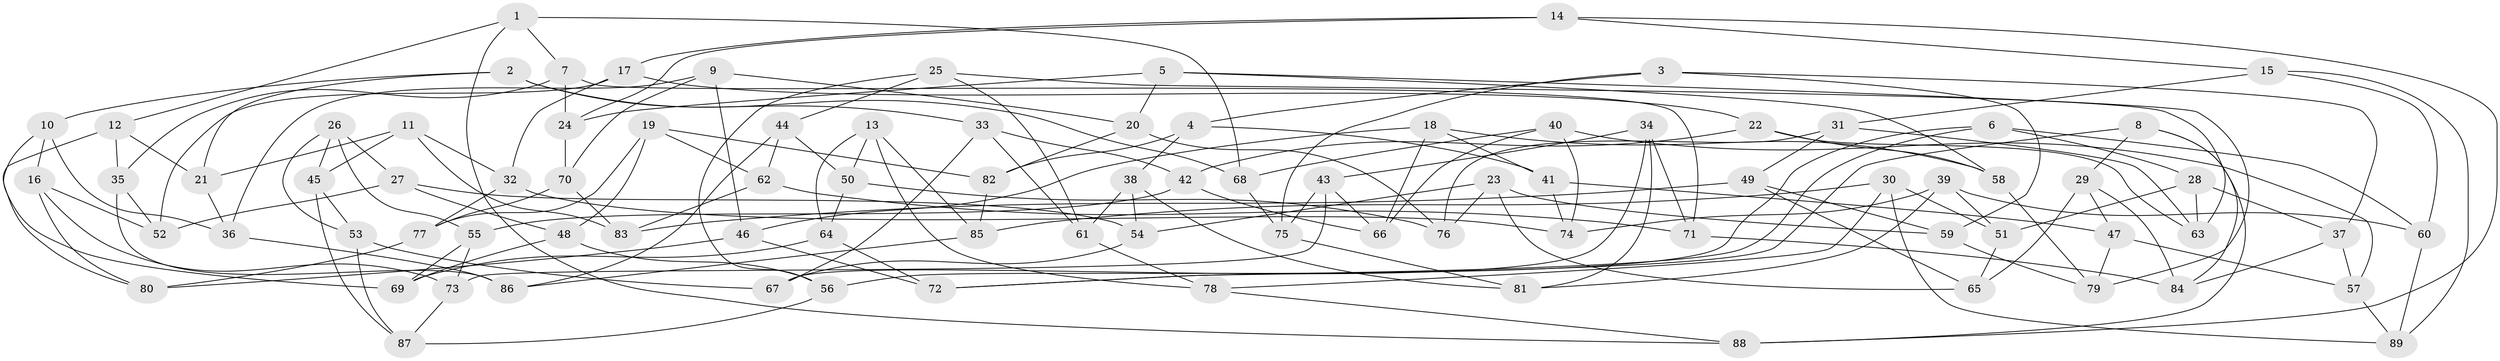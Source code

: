 // coarse degree distribution, {5: 0.15384615384615385, 4: 0.15384615384615385, 3: 0.3076923076923077, 2: 0.07692307692307693, 9: 0.07692307692307693, 7: 0.07692307692307693, 8: 0.038461538461538464, 12: 0.038461538461538464, 10: 0.038461538461538464, 6: 0.038461538461538464}
// Generated by graph-tools (version 1.1) at 2025/03/03/04/25 22:03:26]
// undirected, 89 vertices, 178 edges
graph export_dot {
graph [start="1"]
  node [color=gray90,style=filled];
  1;
  2;
  3;
  4;
  5;
  6;
  7;
  8;
  9;
  10;
  11;
  12;
  13;
  14;
  15;
  16;
  17;
  18;
  19;
  20;
  21;
  22;
  23;
  24;
  25;
  26;
  27;
  28;
  29;
  30;
  31;
  32;
  33;
  34;
  35;
  36;
  37;
  38;
  39;
  40;
  41;
  42;
  43;
  44;
  45;
  46;
  47;
  48;
  49;
  50;
  51;
  52;
  53;
  54;
  55;
  56;
  57;
  58;
  59;
  60;
  61;
  62;
  63;
  64;
  65;
  66;
  67;
  68;
  69;
  70;
  71;
  72;
  73;
  74;
  75;
  76;
  77;
  78;
  79;
  80;
  81;
  82;
  83;
  84;
  85;
  86;
  87;
  88;
  89;
  1 -- 7;
  1 -- 68;
  1 -- 88;
  1 -- 12;
  2 -- 33;
  2 -- 21;
  2 -- 68;
  2 -- 10;
  3 -- 4;
  3 -- 59;
  3 -- 75;
  3 -- 37;
  4 -- 41;
  4 -- 82;
  4 -- 38;
  5 -- 58;
  5 -- 24;
  5 -- 79;
  5 -- 20;
  6 -- 56;
  6 -- 72;
  6 -- 60;
  6 -- 28;
  7 -- 71;
  7 -- 35;
  7 -- 24;
  8 -- 72;
  8 -- 29;
  8 -- 88;
  8 -- 84;
  9 -- 36;
  9 -- 70;
  9 -- 46;
  9 -- 20;
  10 -- 36;
  10 -- 16;
  10 -- 69;
  11 -- 32;
  11 -- 45;
  11 -- 21;
  11 -- 83;
  12 -- 35;
  12 -- 21;
  12 -- 80;
  13 -- 50;
  13 -- 64;
  13 -- 78;
  13 -- 85;
  14 -- 17;
  14 -- 15;
  14 -- 88;
  14 -- 24;
  15 -- 89;
  15 -- 31;
  15 -- 60;
  16 -- 52;
  16 -- 73;
  16 -- 80;
  17 -- 32;
  17 -- 22;
  17 -- 52;
  18 -- 66;
  18 -- 58;
  18 -- 41;
  18 -- 46;
  19 -- 48;
  19 -- 82;
  19 -- 62;
  19 -- 77;
  20 -- 76;
  20 -- 82;
  21 -- 36;
  22 -- 63;
  22 -- 58;
  22 -- 42;
  23 -- 59;
  23 -- 76;
  23 -- 65;
  23 -- 54;
  24 -- 70;
  25 -- 56;
  25 -- 44;
  25 -- 61;
  25 -- 63;
  26 -- 55;
  26 -- 53;
  26 -- 27;
  26 -- 45;
  27 -- 54;
  27 -- 48;
  27 -- 52;
  28 -- 63;
  28 -- 51;
  28 -- 37;
  29 -- 47;
  29 -- 84;
  29 -- 65;
  30 -- 89;
  30 -- 85;
  30 -- 78;
  30 -- 51;
  31 -- 63;
  31 -- 49;
  31 -- 76;
  32 -- 77;
  32 -- 74;
  33 -- 61;
  33 -- 67;
  33 -- 42;
  34 -- 67;
  34 -- 43;
  34 -- 71;
  34 -- 81;
  35 -- 86;
  35 -- 52;
  36 -- 86;
  37 -- 84;
  37 -- 57;
  38 -- 61;
  38 -- 81;
  38 -- 54;
  39 -- 74;
  39 -- 60;
  39 -- 51;
  39 -- 81;
  40 -- 68;
  40 -- 66;
  40 -- 57;
  40 -- 74;
  41 -- 74;
  41 -- 47;
  42 -- 66;
  42 -- 55;
  43 -- 66;
  43 -- 75;
  43 -- 73;
  44 -- 86;
  44 -- 62;
  44 -- 50;
  45 -- 53;
  45 -- 87;
  46 -- 72;
  46 -- 80;
  47 -- 57;
  47 -- 79;
  48 -- 69;
  48 -- 56;
  49 -- 65;
  49 -- 59;
  49 -- 83;
  50 -- 76;
  50 -- 64;
  51 -- 65;
  53 -- 87;
  53 -- 67;
  54 -- 67;
  55 -- 69;
  55 -- 73;
  56 -- 87;
  57 -- 89;
  58 -- 79;
  59 -- 79;
  60 -- 89;
  61 -- 78;
  62 -- 83;
  62 -- 71;
  64 -- 72;
  64 -- 69;
  68 -- 75;
  70 -- 77;
  70 -- 83;
  71 -- 84;
  73 -- 87;
  75 -- 81;
  77 -- 80;
  78 -- 88;
  82 -- 85;
  85 -- 86;
}
